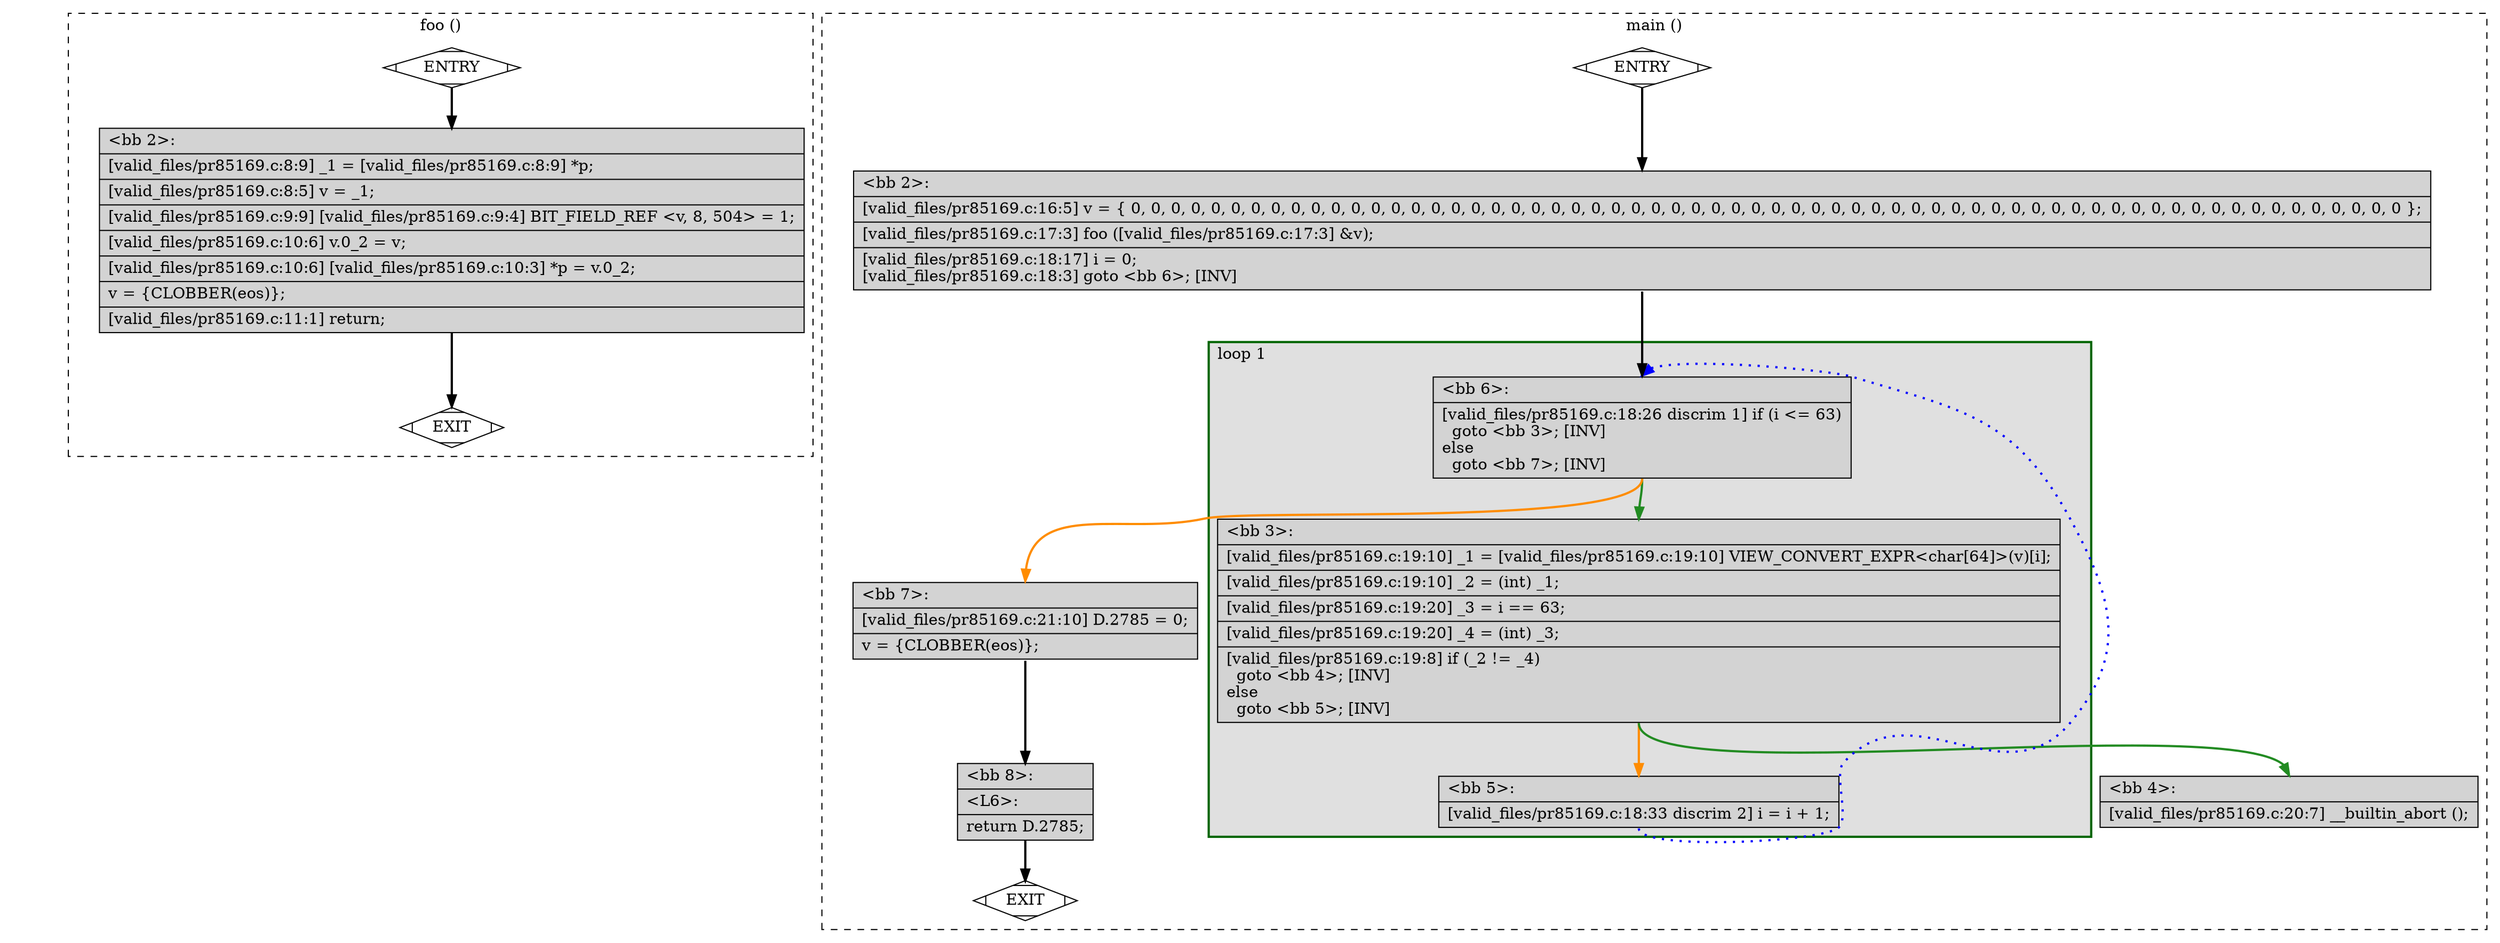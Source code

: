 digraph "a-pr85169.c.015t.cfg" {
overlap=false;
subgraph "cluster_foo" {
	style="dashed";
	color="black";
	label="foo ()";
	fn_0_basic_block_0 [shape=Mdiamond,style=filled,fillcolor=white,label="ENTRY"];

	fn_0_basic_block_1 [shape=Mdiamond,style=filled,fillcolor=white,label="EXIT"];

	fn_0_basic_block_2 [shape=record,style=filled,fillcolor=lightgrey,label="{\<bb\ 2\>:\l\
|[valid_files/pr85169.c:8:9]\ _1\ =\ [valid_files/pr85169.c:8:9]\ *p;\l\
|[valid_files/pr85169.c:8:5]\ v\ =\ _1;\l\
|[valid_files/pr85169.c:9:9]\ [valid_files/pr85169.c:9:4]\ BIT_FIELD_REF\ \<v,\ 8,\ 504\>\ =\ 1;\l\
|[valid_files/pr85169.c:10:6]\ v.0_2\ =\ v;\l\
|[valid_files/pr85169.c:10:6]\ [valid_files/pr85169.c:10:3]\ *p\ =\ v.0_2;\l\
|v\ =\ \{CLOBBER(eos)\};\l\
|[valid_files/pr85169.c:11:1]\ return;\l\
}"];

	fn_0_basic_block_0:s -> fn_0_basic_block_2:n [style="solid,bold",color=black,weight=100,constraint=true];
	fn_0_basic_block_2:s -> fn_0_basic_block_1:n [style="solid,bold",color=black,weight=10,constraint=true];
	fn_0_basic_block_0:s -> fn_0_basic_block_1:n [style="invis",constraint=true];
}
subgraph "cluster_main" {
	style="dashed";
	color="black";
	label="main ()";
	subgraph cluster_1_1 {
	style="filled";
	color="darkgreen";
	fillcolor="grey88";
	label="loop 1";
	labeljust=l;
	penwidth=2;
	fn_1_basic_block_6 [shape=record,style=filled,fillcolor=lightgrey,label="{\<bb\ 6\>:\l\
|[valid_files/pr85169.c:18:26\ discrim\ 1]\ if\ (i\ \<=\ 63)\l\
\ \ goto\ \<bb\ 3\>;\ [INV]\l\
else\l\
\ \ goto\ \<bb\ 7\>;\ [INV]\l\
}"];

	fn_1_basic_block_3 [shape=record,style=filled,fillcolor=lightgrey,label="{\<bb\ 3\>:\l\
|[valid_files/pr85169.c:19:10]\ _1\ =\ [valid_files/pr85169.c:19:10]\ VIEW_CONVERT_EXPR\<char[64]\>(v)[i];\l\
|[valid_files/pr85169.c:19:10]\ _2\ =\ (int)\ _1;\l\
|[valid_files/pr85169.c:19:20]\ _3\ =\ i\ ==\ 63;\l\
|[valid_files/pr85169.c:19:20]\ _4\ =\ (int)\ _3;\l\
|[valid_files/pr85169.c:19:8]\ if\ (_2\ !=\ _4)\l\
\ \ goto\ \<bb\ 4\>;\ [INV]\l\
else\l\
\ \ goto\ \<bb\ 5\>;\ [INV]\l\
}"];

	fn_1_basic_block_5 [shape=record,style=filled,fillcolor=lightgrey,label="{\<bb\ 5\>:\l\
|[valid_files/pr85169.c:18:33\ discrim\ 2]\ i\ =\ i\ +\ 1;\l\
}"];

	}
	fn_1_basic_block_0 [shape=Mdiamond,style=filled,fillcolor=white,label="ENTRY"];

	fn_1_basic_block_1 [shape=Mdiamond,style=filled,fillcolor=white,label="EXIT"];

	fn_1_basic_block_2 [shape=record,style=filled,fillcolor=lightgrey,label="{\<bb\ 2\>:\l\
|[valid_files/pr85169.c:16:5]\ v\ =\ \{\ 0,\ 0,\ 0,\ 0,\ 0,\ 0,\ 0,\ 0,\ 0,\ 0,\ 0,\ 0,\ 0,\ 0,\ 0,\ 0,\ 0,\ 0,\ 0,\ 0,\ 0,\ 0,\ 0,\ 0,\ 0,\ 0,\ 0,\ 0,\ 0,\ 0,\ 0,\ 0,\ 0,\ 0,\ 0,\ 0,\ 0,\ 0,\ 0,\ 0,\ 0,\ 0,\ 0,\ 0,\ 0,\ 0,\ 0,\ 0,\ 0,\ 0,\ 0,\ 0,\ 0,\ 0,\ 0,\ 0,\ 0,\ 0,\ 0,\ 0,\ 0,\ 0,\ 0,\ 0\ \};\l\
|[valid_files/pr85169.c:17:3]\ foo\ ([valid_files/pr85169.c:17:3]\ &v);\l\
|[valid_files/pr85169.c:18:17]\ i\ =\ 0;\l\
[valid_files/pr85169.c:18:3]\ goto\ \<bb\ 6\>;\ [INV]\l\
}"];

	fn_1_basic_block_4 [shape=record,style=filled,fillcolor=lightgrey,label="{\<bb\ 4\>:\l\
|[valid_files/pr85169.c:20:7]\ __builtin_abort\ ();\l\
}"];

	fn_1_basic_block_7 [shape=record,style=filled,fillcolor=lightgrey,label="{\<bb\ 7\>:\l\
|[valid_files/pr85169.c:21:10]\ D.2785\ =\ 0;\l\
|v\ =\ \{CLOBBER(eos)\};\l\
}"];

	fn_1_basic_block_8 [shape=record,style=filled,fillcolor=lightgrey,label="{\<bb\ 8\>:\l\
|\<L6\>:\l\
|return\ D.2785;\l\
}"];

	fn_1_basic_block_0:s -> fn_1_basic_block_2:n [style="solid,bold",color=black,weight=100,constraint=true];
	fn_1_basic_block_2:s -> fn_1_basic_block_6:n [style="solid,bold",color=black,weight=100,constraint=true];
	fn_1_basic_block_3:s -> fn_1_basic_block_4:n [style="solid,bold",color=forestgreen,weight=10,constraint=true];
	fn_1_basic_block_3:s -> fn_1_basic_block_5:n [style="solid,bold",color=darkorange,weight=10,constraint=true];
	fn_1_basic_block_5:s -> fn_1_basic_block_6:n [style="dotted,bold",color=blue,weight=10,constraint=false];
	fn_1_basic_block_6:s -> fn_1_basic_block_3:n [style="solid,bold",color=forestgreen,weight=10,constraint=true];
	fn_1_basic_block_6:s -> fn_1_basic_block_7:n [style="solid,bold",color=darkorange,weight=10,constraint=true];
	fn_1_basic_block_7:s -> fn_1_basic_block_8:n [style="solid,bold",color=black,weight=100,constraint=true];
	fn_1_basic_block_8:s -> fn_1_basic_block_1:n [style="solid,bold",color=black,weight=10,constraint=true];
	fn_1_basic_block_0:s -> fn_1_basic_block_1:n [style="invis",constraint=true];
}
}
